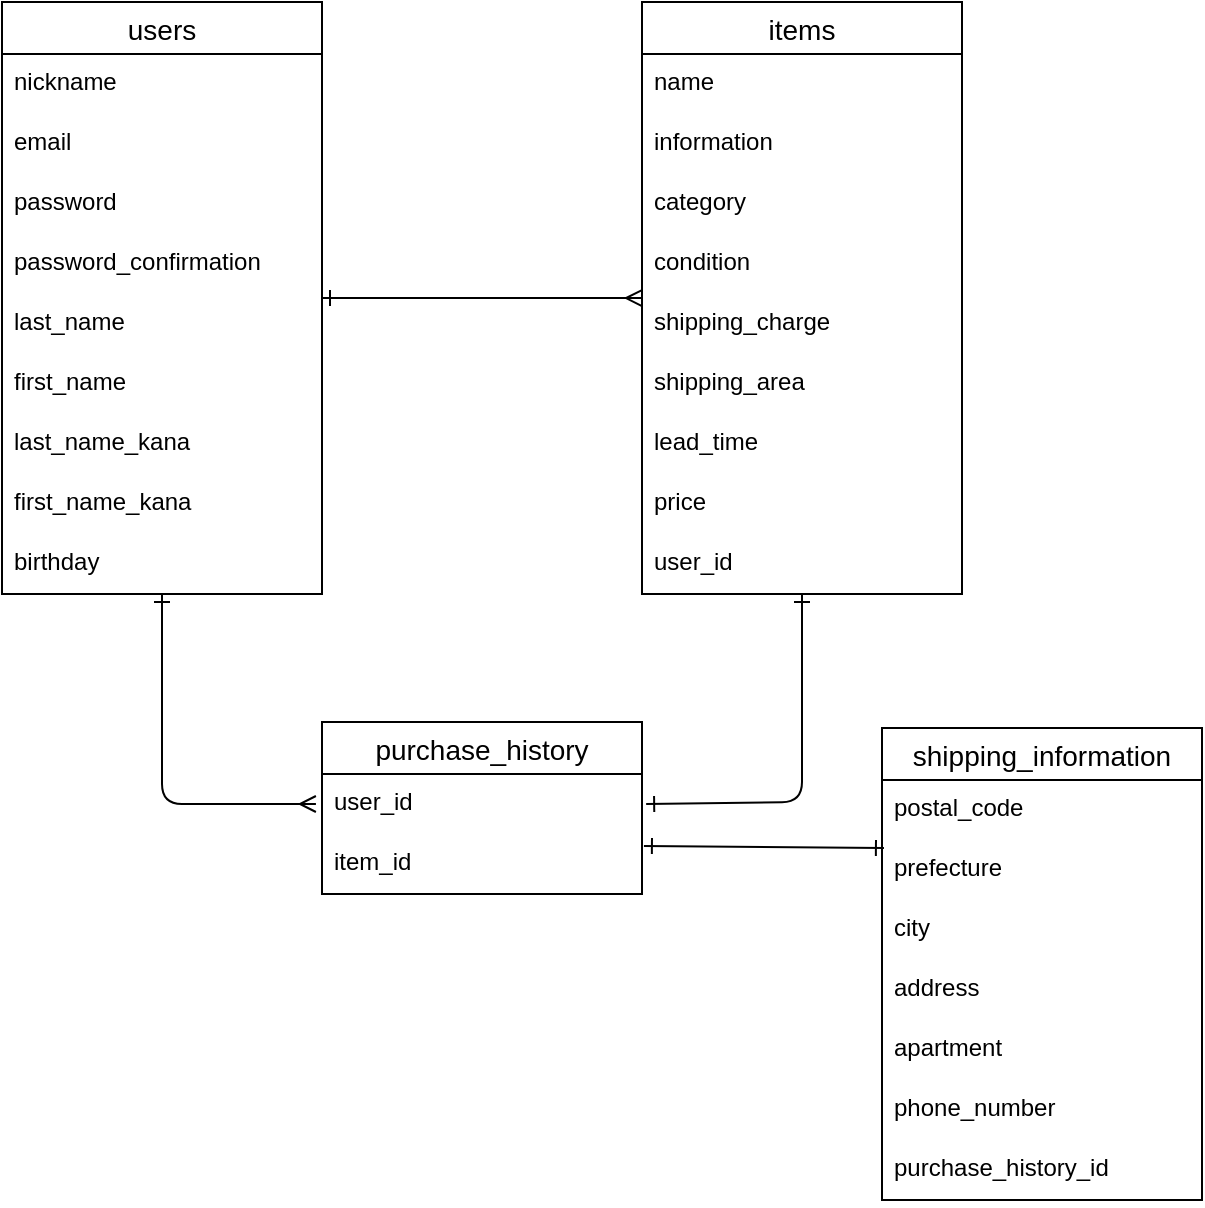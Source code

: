 <mxfile>
    <diagram id="DLoxmTbrNf8UoPj8uaPx" name="ページ1">
        <mxGraphModel dx="560" dy="494" grid="1" gridSize="10" guides="1" tooltips="1" connect="0" arrows="1" fold="1" page="1" pageScale="1" pageWidth="827" pageHeight="1169" math="0" shadow="0">
            <root>
                <mxCell id="0"/>
                <mxCell id="1" parent="0"/>
                <mxCell id="8Skdo1NO0v4xsotujzvh-47" style="edgeStyle=none;sketch=0;html=1;entryX=0;entryY=0.067;entryDx=0;entryDy=0;entryPerimeter=0;endArrow=ERmany;endFill=0;startArrow=ERone;startFill=0;" edge="1" parent="1" source="8Skdo1NO0v4xsotujzvh-1" target="8Skdo1NO0v4xsotujzvh-28">
                    <mxGeometry relative="1" as="geometry"/>
                </mxCell>
                <mxCell id="8Skdo1NO0v4xsotujzvh-49" style="edgeStyle=none;sketch=0;html=1;startArrow=ERone;startFill=0;endArrow=ERmany;endFill=0;entryX=-0.019;entryY=0.5;entryDx=0;entryDy=0;entryPerimeter=0;" edge="1" parent="1" source="8Skdo1NO0v4xsotujzvh-1" target="8Skdo1NO0v4xsotujzvh-35">
                    <mxGeometry relative="1" as="geometry">
                        <mxPoint x="190" y="440" as="targetPoint"/>
                        <Array as="points">
                            <mxPoint x="120" y="441"/>
                        </Array>
                    </mxGeometry>
                </mxCell>
                <mxCell id="8Skdo1NO0v4xsotujzvh-1" value="users" style="swimlane;fontStyle=0;childLayout=stackLayout;horizontal=1;startSize=26;horizontalStack=0;resizeParent=1;resizeParentMax=0;resizeLast=0;collapsible=1;marginBottom=0;align=center;fontSize=14;" vertex="1" parent="1">
                    <mxGeometry x="40" y="40" width="160" height="296" as="geometry"/>
                </mxCell>
                <mxCell id="8Skdo1NO0v4xsotujzvh-2" value="nickname" style="text;strokeColor=none;fillColor=none;spacingLeft=4;spacingRight=4;overflow=hidden;rotatable=0;points=[[0,0.5],[1,0.5]];portConstraint=eastwest;fontSize=12;" vertex="1" parent="8Skdo1NO0v4xsotujzvh-1">
                    <mxGeometry y="26" width="160" height="30" as="geometry"/>
                </mxCell>
                <mxCell id="8Skdo1NO0v4xsotujzvh-4" value="email" style="text;strokeColor=none;fillColor=none;spacingLeft=4;spacingRight=4;overflow=hidden;rotatable=0;points=[[0,0.5],[1,0.5]];portConstraint=eastwest;fontSize=12;" vertex="1" parent="8Skdo1NO0v4xsotujzvh-1">
                    <mxGeometry y="56" width="160" height="30" as="geometry"/>
                </mxCell>
                <mxCell id="8Skdo1NO0v4xsotujzvh-15" value="password" style="text;strokeColor=none;fillColor=none;spacingLeft=4;spacingRight=4;overflow=hidden;rotatable=0;points=[[0,0.5],[1,0.5]];portConstraint=eastwest;fontSize=12;" vertex="1" parent="8Skdo1NO0v4xsotujzvh-1">
                    <mxGeometry y="86" width="160" height="30" as="geometry"/>
                </mxCell>
                <mxCell id="8Skdo1NO0v4xsotujzvh-17" value="password_confirmation" style="text;strokeColor=none;fillColor=none;spacingLeft=4;spacingRight=4;overflow=hidden;rotatable=0;points=[[0,0.5],[1,0.5]];portConstraint=eastwest;fontSize=12;" vertex="1" parent="8Skdo1NO0v4xsotujzvh-1">
                    <mxGeometry y="116" width="160" height="30" as="geometry"/>
                </mxCell>
                <mxCell id="8Skdo1NO0v4xsotujzvh-18" value="last_name" style="text;strokeColor=none;fillColor=none;spacingLeft=4;spacingRight=4;overflow=hidden;rotatable=0;points=[[0,0.5],[1,0.5]];portConstraint=eastwest;fontSize=12;" vertex="1" parent="8Skdo1NO0v4xsotujzvh-1">
                    <mxGeometry y="146" width="160" height="30" as="geometry"/>
                </mxCell>
                <mxCell id="8Skdo1NO0v4xsotujzvh-22" value="first_name" style="text;strokeColor=none;fillColor=none;spacingLeft=4;spacingRight=4;overflow=hidden;rotatable=0;points=[[0,0.5],[1,0.5]];portConstraint=eastwest;fontSize=12;" vertex="1" parent="8Skdo1NO0v4xsotujzvh-1">
                    <mxGeometry y="176" width="160" height="30" as="geometry"/>
                </mxCell>
                <mxCell id="8Skdo1NO0v4xsotujzvh-21" value="last_name_kana" style="text;strokeColor=none;fillColor=none;spacingLeft=4;spacingRight=4;overflow=hidden;rotatable=0;points=[[0,0.5],[1,0.5]];portConstraint=eastwest;fontSize=12;" vertex="1" parent="8Skdo1NO0v4xsotujzvh-1">
                    <mxGeometry y="206" width="160" height="30" as="geometry"/>
                </mxCell>
                <mxCell id="8Skdo1NO0v4xsotujzvh-24" value="first_name_kana" style="text;strokeColor=none;fillColor=none;spacingLeft=4;spacingRight=4;overflow=hidden;rotatable=0;points=[[0,0.5],[1,0.5]];portConstraint=eastwest;fontSize=12;" vertex="1" parent="8Skdo1NO0v4xsotujzvh-1">
                    <mxGeometry y="236" width="160" height="30" as="geometry"/>
                </mxCell>
                <mxCell id="8Skdo1NO0v4xsotujzvh-26" value="birthday" style="text;strokeColor=none;fillColor=none;spacingLeft=4;spacingRight=4;overflow=hidden;rotatable=0;points=[[0,0.5],[1,0.5]];portConstraint=eastwest;fontSize=12;" vertex="1" parent="8Skdo1NO0v4xsotujzvh-1">
                    <mxGeometry y="266" width="160" height="30" as="geometry"/>
                </mxCell>
                <mxCell id="8Skdo1NO0v4xsotujzvh-48" style="edgeStyle=none;sketch=0;html=1;entryX=1.013;entryY=0.5;entryDx=0;entryDy=0;entryPerimeter=0;startArrow=ERone;startFill=0;endArrow=ERone;endFill=0;" edge="1" parent="1" source="8Skdo1NO0v4xsotujzvh-5" target="8Skdo1NO0v4xsotujzvh-35">
                    <mxGeometry relative="1" as="geometry">
                        <Array as="points">
                            <mxPoint x="440" y="440"/>
                        </Array>
                    </mxGeometry>
                </mxCell>
                <mxCell id="8Skdo1NO0v4xsotujzvh-5" value="items" style="swimlane;fontStyle=0;childLayout=stackLayout;horizontal=1;startSize=26;horizontalStack=0;resizeParent=1;resizeParentMax=0;resizeLast=0;collapsible=1;marginBottom=0;align=center;fontSize=14;" vertex="1" parent="1">
                    <mxGeometry x="360" y="40" width="160" height="296" as="geometry"/>
                </mxCell>
                <mxCell id="8Skdo1NO0v4xsotujzvh-6" value="name" style="text;strokeColor=none;fillColor=none;spacingLeft=4;spacingRight=4;overflow=hidden;rotatable=0;points=[[0,0.5],[1,0.5]];portConstraint=eastwest;fontSize=12;" vertex="1" parent="8Skdo1NO0v4xsotujzvh-5">
                    <mxGeometry y="26" width="160" height="30" as="geometry"/>
                </mxCell>
                <mxCell id="8Skdo1NO0v4xsotujzvh-7" value="information" style="text;strokeColor=none;fillColor=none;spacingLeft=4;spacingRight=4;overflow=hidden;rotatable=0;points=[[0,0.5],[1,0.5]];portConstraint=eastwest;fontSize=12;" vertex="1" parent="8Skdo1NO0v4xsotujzvh-5">
                    <mxGeometry y="56" width="160" height="30" as="geometry"/>
                </mxCell>
                <mxCell id="8Skdo1NO0v4xsotujzvh-8" value="category" style="text;strokeColor=none;fillColor=none;spacingLeft=4;spacingRight=4;overflow=hidden;rotatable=0;points=[[0,0.5],[1,0.5]];portConstraint=eastwest;fontSize=12;" vertex="1" parent="8Skdo1NO0v4xsotujzvh-5">
                    <mxGeometry y="86" width="160" height="30" as="geometry"/>
                </mxCell>
                <mxCell id="8Skdo1NO0v4xsotujzvh-27" value="condition" style="text;strokeColor=none;fillColor=none;spacingLeft=4;spacingRight=4;overflow=hidden;rotatable=0;points=[[0,0.5],[1,0.5]];portConstraint=eastwest;fontSize=12;" vertex="1" parent="8Skdo1NO0v4xsotujzvh-5">
                    <mxGeometry y="116" width="160" height="30" as="geometry"/>
                </mxCell>
                <mxCell id="8Skdo1NO0v4xsotujzvh-28" value="shipping_charge" style="text;strokeColor=none;fillColor=none;spacingLeft=4;spacingRight=4;overflow=hidden;rotatable=0;points=[[0,0.5],[1,0.5]];portConstraint=eastwest;fontSize=12;" vertex="1" parent="8Skdo1NO0v4xsotujzvh-5">
                    <mxGeometry y="146" width="160" height="30" as="geometry"/>
                </mxCell>
                <mxCell id="8Skdo1NO0v4xsotujzvh-30" value="shipping_area" style="text;strokeColor=none;fillColor=none;spacingLeft=4;spacingRight=4;overflow=hidden;rotatable=0;points=[[0,0.5],[1,0.5]];portConstraint=eastwest;fontSize=12;" vertex="1" parent="8Skdo1NO0v4xsotujzvh-5">
                    <mxGeometry y="176" width="160" height="30" as="geometry"/>
                </mxCell>
                <mxCell id="8Skdo1NO0v4xsotujzvh-31" value="lead_time" style="text;strokeColor=none;fillColor=none;spacingLeft=4;spacingRight=4;overflow=hidden;rotatable=0;points=[[0,0.5],[1,0.5]];portConstraint=eastwest;fontSize=12;" vertex="1" parent="8Skdo1NO0v4xsotujzvh-5">
                    <mxGeometry y="206" width="160" height="30" as="geometry"/>
                </mxCell>
                <mxCell id="8Skdo1NO0v4xsotujzvh-32" value="price" style="text;strokeColor=none;fillColor=none;spacingLeft=4;spacingRight=4;overflow=hidden;rotatable=0;points=[[0,0.5],[1,0.5]];portConstraint=eastwest;fontSize=12;" vertex="1" parent="8Skdo1NO0v4xsotujzvh-5">
                    <mxGeometry y="236" width="160" height="30" as="geometry"/>
                </mxCell>
                <mxCell id="8Skdo1NO0v4xsotujzvh-33" value="user_id" style="text;strokeColor=none;fillColor=none;spacingLeft=4;spacingRight=4;overflow=hidden;rotatable=0;points=[[0,0.5],[1,0.5]];portConstraint=eastwest;fontSize=12;" vertex="1" parent="8Skdo1NO0v4xsotujzvh-5">
                    <mxGeometry y="266" width="160" height="30" as="geometry"/>
                </mxCell>
                <mxCell id="8Skdo1NO0v4xsotujzvh-50" style="edgeStyle=none;sketch=0;html=1;startArrow=ERone;startFill=0;endArrow=ERone;endFill=0;exitX=1.006;exitY=0.2;exitDx=0;exitDy=0;exitPerimeter=0;entryX=0.006;entryY=0.133;entryDx=0;entryDy=0;entryPerimeter=0;" edge="1" parent="1" source="8Skdo1NO0v4xsotujzvh-36" target="8Skdo1NO0v4xsotujzvh-40">
                    <mxGeometry relative="1" as="geometry">
                        <mxPoint x="475" y="462" as="targetPoint"/>
                        <Array as="points"/>
                    </mxGeometry>
                </mxCell>
                <mxCell id="8Skdo1NO0v4xsotujzvh-34" value="purchase_history" style="swimlane;fontStyle=0;childLayout=stackLayout;horizontal=1;startSize=26;horizontalStack=0;resizeParent=1;resizeParentMax=0;resizeLast=0;collapsible=1;marginBottom=0;align=center;fontSize=14;" vertex="1" parent="1">
                    <mxGeometry x="200" y="400" width="160" height="86" as="geometry"/>
                </mxCell>
                <mxCell id="8Skdo1NO0v4xsotujzvh-35" value="user_id" style="text;strokeColor=none;fillColor=none;spacingLeft=4;spacingRight=4;overflow=hidden;rotatable=0;points=[[0,0.5],[1,0.5]];portConstraint=eastwest;fontSize=12;" vertex="1" parent="8Skdo1NO0v4xsotujzvh-34">
                    <mxGeometry y="26" width="160" height="30" as="geometry"/>
                </mxCell>
                <mxCell id="8Skdo1NO0v4xsotujzvh-36" value="item_id" style="text;strokeColor=none;fillColor=none;spacingLeft=4;spacingRight=4;overflow=hidden;rotatable=0;points=[[0,0.5],[1,0.5]];portConstraint=eastwest;fontSize=12;" vertex="1" parent="8Skdo1NO0v4xsotujzvh-34">
                    <mxGeometry y="56" width="160" height="30" as="geometry"/>
                </mxCell>
                <mxCell id="8Skdo1NO0v4xsotujzvh-38" value="shipping_information" style="swimlane;fontStyle=0;childLayout=stackLayout;horizontal=1;startSize=26;horizontalStack=0;resizeParent=1;resizeParentMax=0;resizeLast=0;collapsible=1;marginBottom=0;align=center;fontSize=14;" vertex="1" parent="1">
                    <mxGeometry x="480" y="403" width="160" height="236" as="geometry"/>
                </mxCell>
                <mxCell id="8Skdo1NO0v4xsotujzvh-39" value="postal_code" style="text;strokeColor=none;fillColor=none;spacingLeft=4;spacingRight=4;overflow=hidden;rotatable=0;points=[[0,0.5],[1,0.5]];portConstraint=eastwest;fontSize=12;" vertex="1" parent="8Skdo1NO0v4xsotujzvh-38">
                    <mxGeometry y="26" width="160" height="30" as="geometry"/>
                </mxCell>
                <mxCell id="8Skdo1NO0v4xsotujzvh-40" value="prefecture" style="text;strokeColor=none;fillColor=none;spacingLeft=4;spacingRight=4;overflow=hidden;rotatable=0;points=[[0,0.5],[1,0.5]];portConstraint=eastwest;fontSize=12;" vertex="1" parent="8Skdo1NO0v4xsotujzvh-38">
                    <mxGeometry y="56" width="160" height="30" as="geometry"/>
                </mxCell>
                <mxCell id="8Skdo1NO0v4xsotujzvh-41" value="city" style="text;strokeColor=none;fillColor=none;spacingLeft=4;spacingRight=4;overflow=hidden;rotatable=0;points=[[0,0.5],[1,0.5]];portConstraint=eastwest;fontSize=12;" vertex="1" parent="8Skdo1NO0v4xsotujzvh-38">
                    <mxGeometry y="86" width="160" height="30" as="geometry"/>
                </mxCell>
                <mxCell id="8Skdo1NO0v4xsotujzvh-42" value="address" style="text;strokeColor=none;fillColor=none;spacingLeft=4;spacingRight=4;overflow=hidden;rotatable=0;points=[[0,0.5],[1,0.5]];portConstraint=eastwest;fontSize=12;" vertex="1" parent="8Skdo1NO0v4xsotujzvh-38">
                    <mxGeometry y="116" width="160" height="30" as="geometry"/>
                </mxCell>
                <mxCell id="8Skdo1NO0v4xsotujzvh-43" value="apartment" style="text;strokeColor=none;fillColor=none;spacingLeft=4;spacingRight=4;overflow=hidden;rotatable=0;points=[[0,0.5],[1,0.5]];portConstraint=eastwest;fontSize=12;" vertex="1" parent="8Skdo1NO0v4xsotujzvh-38">
                    <mxGeometry y="146" width="160" height="30" as="geometry"/>
                </mxCell>
                <mxCell id="8Skdo1NO0v4xsotujzvh-44" value="phone_number" style="text;strokeColor=none;fillColor=none;spacingLeft=4;spacingRight=4;overflow=hidden;rotatable=0;points=[[0,0.5],[1,0.5]];portConstraint=eastwest;fontSize=12;" vertex="1" parent="8Skdo1NO0v4xsotujzvh-38">
                    <mxGeometry y="176" width="160" height="30" as="geometry"/>
                </mxCell>
                <mxCell id="8Skdo1NO0v4xsotujzvh-45" value="purchase_history_id" style="text;strokeColor=none;fillColor=none;spacingLeft=4;spacingRight=4;overflow=hidden;rotatable=0;points=[[0,0.5],[1,0.5]];portConstraint=eastwest;fontSize=12;" vertex="1" parent="8Skdo1NO0v4xsotujzvh-38">
                    <mxGeometry y="206" width="160" height="30" as="geometry"/>
                </mxCell>
            </root>
        </mxGraphModel>
    </diagram>
</mxfile>